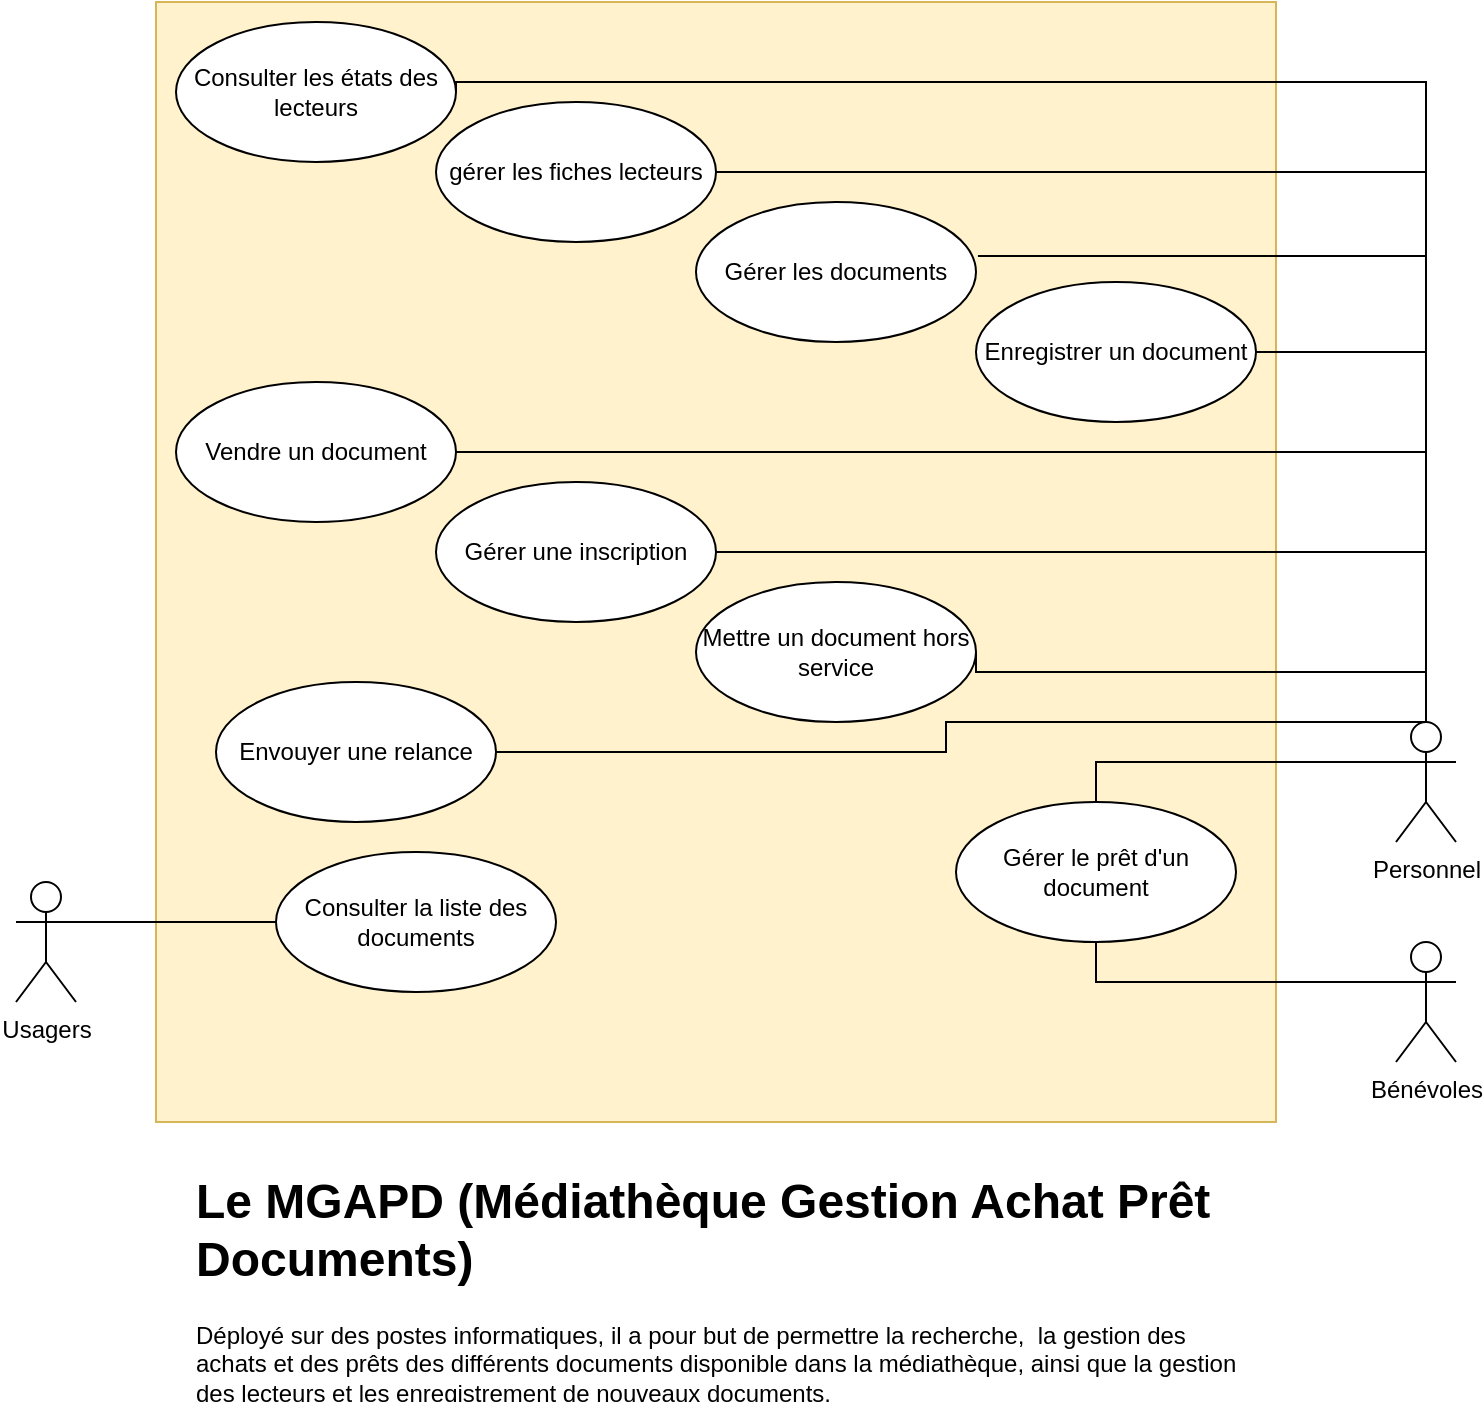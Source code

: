 <mxfile version="12.5.3" type="device"><diagram id="dVY0zK_P2oEXDqUaHksX" name="Page-1"><mxGraphModel dx="1422" dy="822" grid="1" gridSize="10" guides="1" tooltips="1" connect="1" arrows="1" fold="1" page="1" pageScale="1" pageWidth="827" pageHeight="1169" math="0" shadow="0"><root><mxCell id="0"/><mxCell id="1" parent="0"/><mxCell id="pZooHlsc8udI9JPm53OH-1" value="" style="whiteSpace=wrap;html=1;aspect=fixed;fillColor=#fff2cc;strokeColor=#d6b656;" vertex="1" parent="1"><mxGeometry x="370" y="50" width="560" height="560" as="geometry"/></mxCell><mxCell id="pZooHlsc8udI9JPm53OH-2" value="&lt;h1&gt;Le MGAPD (Médiathèque Gestion Achat Prêt Documents)&lt;/h1&gt;&lt;p&gt;Déployé sur des postes informatiques, il a pour but de permettre la recherche,&amp;nbsp; la gestion des achats et des prêts des différents documents disponible dans la médiathèque, ainsi que la gestion des lecteurs et les enregistrement de nouveaux documents.&lt;/p&gt;" style="text;html=1;strokeColor=none;fillColor=none;spacing=5;spacingTop=-20;whiteSpace=wrap;overflow=hidden;rounded=0;" vertex="1" parent="1"><mxGeometry x="385" y="630" width="530" height="120" as="geometry"/></mxCell><mxCell id="pZooHlsc8udI9JPm53OH-45" style="edgeStyle=orthogonalEdgeStyle;rounded=0;orthogonalLoop=1;jettySize=auto;html=1;exitX=1;exitY=0.333;exitDx=0;exitDy=0;exitPerimeter=0;endArrow=none;endFill=0;" edge="1" parent="1" source="pZooHlsc8udI9JPm53OH-3" target="pZooHlsc8udI9JPm53OH-20"><mxGeometry relative="1" as="geometry"><Array as="points"><mxPoint x="410" y="510"/><mxPoint x="410" y="510"/></Array></mxGeometry></mxCell><mxCell id="pZooHlsc8udI9JPm53OH-3" value="Usagers" style="shape=umlActor;verticalLabelPosition=bottom;labelBackgroundColor=#ffffff;verticalAlign=top;html=1;outlineConnect=0;" vertex="1" parent="1"><mxGeometry x="300" y="490" width="30" height="60" as="geometry"/></mxCell><mxCell id="pZooHlsc8udI9JPm53OH-48" style="edgeStyle=orthogonalEdgeStyle;rounded=0;orthogonalLoop=1;jettySize=auto;html=1;endArrow=none;endFill=0;exitX=0;exitY=0.333;exitDx=0;exitDy=0;exitPerimeter=0;" edge="1" parent="1" source="pZooHlsc8udI9JPm53OH-8" target="pZooHlsc8udI9JPm53OH-47"><mxGeometry relative="1" as="geometry"><Array as="points"><mxPoint x="840" y="430"/></Array></mxGeometry></mxCell><mxCell id="pZooHlsc8udI9JPm53OH-51" style="edgeStyle=orthogonalEdgeStyle;rounded=0;orthogonalLoop=1;jettySize=auto;html=1;exitX=0.5;exitY=0;exitDx=0;exitDy=0;exitPerimeter=0;endArrow=none;endFill=0;" edge="1" parent="1" source="pZooHlsc8udI9JPm53OH-8" target="pZooHlsc8udI9JPm53OH-22"><mxGeometry relative="1" as="geometry"><Array as="points"><mxPoint x="1005" y="325"/></Array></mxGeometry></mxCell><mxCell id="pZooHlsc8udI9JPm53OH-52" style="edgeStyle=orthogonalEdgeStyle;rounded=0;orthogonalLoop=1;jettySize=auto;html=1;exitX=0.5;exitY=0;exitDx=0;exitDy=0;exitPerimeter=0;entryX=1;entryY=0.5;entryDx=0;entryDy=0;endArrow=none;endFill=0;" edge="1" parent="1" source="pZooHlsc8udI9JPm53OH-8" target="pZooHlsc8udI9JPm53OH-21"><mxGeometry relative="1" as="geometry"><Array as="points"><mxPoint x="1005" y="275"/></Array></mxGeometry></mxCell><mxCell id="pZooHlsc8udI9JPm53OH-55" style="edgeStyle=orthogonalEdgeStyle;rounded=0;orthogonalLoop=1;jettySize=auto;html=1;exitX=0.5;exitY=0;exitDx=0;exitDy=0;exitPerimeter=0;entryX=1;entryY=0.5;entryDx=0;entryDy=0;endArrow=none;endFill=0;" edge="1" parent="1" source="pZooHlsc8udI9JPm53OH-8" target="pZooHlsc8udI9JPm53OH-53"><mxGeometry relative="1" as="geometry"><Array as="points"><mxPoint x="1005" y="225"/></Array></mxGeometry></mxCell><mxCell id="pZooHlsc8udI9JPm53OH-57" style="edgeStyle=orthogonalEdgeStyle;rounded=0;orthogonalLoop=1;jettySize=auto;html=1;exitX=0.5;exitY=0;exitDx=0;exitDy=0;exitPerimeter=0;entryX=1.007;entryY=0.386;entryDx=0;entryDy=0;entryPerimeter=0;endArrow=none;endFill=0;" edge="1" parent="1" source="pZooHlsc8udI9JPm53OH-8" target="pZooHlsc8udI9JPm53OH-56"><mxGeometry relative="1" as="geometry"><Array as="points"><mxPoint x="1005" y="177"/></Array></mxGeometry></mxCell><mxCell id="pZooHlsc8udI9JPm53OH-8" value="Personnel" style="shape=umlActor;verticalLabelPosition=bottom;labelBackgroundColor=#ffffff;verticalAlign=top;html=1;outlineConnect=0;" vertex="1" parent="1"><mxGeometry x="990" y="410" width="30" height="60" as="geometry"/></mxCell><mxCell id="pZooHlsc8udI9JPm53OH-49" style="edgeStyle=orthogonalEdgeStyle;orthogonalLoop=1;jettySize=auto;html=1;exitX=0;exitY=0.333;exitDx=0;exitDy=0;exitPerimeter=0;strokeColor=#000000;rounded=0;endArrow=none;endFill=0;" edge="1" parent="1" source="pZooHlsc8udI9JPm53OH-9" target="pZooHlsc8udI9JPm53OH-47"><mxGeometry relative="1" as="geometry"><Array as="points"><mxPoint x="840" y="540"/></Array></mxGeometry></mxCell><mxCell id="pZooHlsc8udI9JPm53OH-9" value="Bénévoles" style="shape=umlActor;verticalLabelPosition=bottom;labelBackgroundColor=#ffffff;verticalAlign=top;html=1;outlineConnect=0;" vertex="1" parent="1"><mxGeometry x="990" y="520" width="30" height="60" as="geometry"/></mxCell><mxCell id="pZooHlsc8udI9JPm53OH-20" value="Consulter la liste des documents" style="ellipse;whiteSpace=wrap;html=1;" vertex="1" parent="1"><mxGeometry x="430" y="475" width="140" height="70" as="geometry"/></mxCell><mxCell id="pZooHlsc8udI9JPm53OH-21" value="Vendre un document" style="ellipse;whiteSpace=wrap;html=1;" vertex="1" parent="1"><mxGeometry x="380" y="240" width="140" height="70" as="geometry"/></mxCell><mxCell id="pZooHlsc8udI9JPm53OH-22" value="Gérer une inscription" style="ellipse;whiteSpace=wrap;html=1;" vertex="1" parent="1"><mxGeometry x="510" y="290" width="140" height="70" as="geometry"/></mxCell><mxCell id="pZooHlsc8udI9JPm53OH-47" value="Gérer le prêt d'un document" style="ellipse;whiteSpace=wrap;html=1;" vertex="1" parent="1"><mxGeometry x="770" y="450" width="140" height="70" as="geometry"/></mxCell><mxCell id="pZooHlsc8udI9JPm53OH-53" value="Enregistrer un document" style="ellipse;whiteSpace=wrap;html=1;" vertex="1" parent="1"><mxGeometry x="780" y="190" width="140" height="70" as="geometry"/></mxCell><mxCell id="pZooHlsc8udI9JPm53OH-56" value="Gérer les documents" style="ellipse;whiteSpace=wrap;html=1;" vertex="1" parent="1"><mxGeometry x="640" y="150" width="140" height="70" as="geometry"/></mxCell><mxCell id="pZooHlsc8udI9JPm53OH-60" style="edgeStyle=orthogonalEdgeStyle;rounded=0;orthogonalLoop=1;jettySize=auto;html=1;exitX=1;exitY=0.5;exitDx=0;exitDy=0;entryX=0.5;entryY=0;entryDx=0;entryDy=0;entryPerimeter=0;endArrow=none;endFill=0;strokeColor=#000000;" edge="1" parent="1" source="pZooHlsc8udI9JPm53OH-58" target="pZooHlsc8udI9JPm53OH-8"><mxGeometry relative="1" as="geometry"/></mxCell><mxCell id="pZooHlsc8udI9JPm53OH-58" value="gérer les fiches lecteurs" style="ellipse;whiteSpace=wrap;html=1;" vertex="1" parent="1"><mxGeometry x="510" y="100" width="140" height="70" as="geometry"/></mxCell><mxCell id="pZooHlsc8udI9JPm53OH-63" style="edgeStyle=orthogonalEdgeStyle;rounded=0;orthogonalLoop=1;jettySize=auto;html=1;exitX=1;exitY=0.5;exitDx=0;exitDy=0;entryX=0.5;entryY=0;entryDx=0;entryDy=0;entryPerimeter=0;endArrow=none;endFill=0;strokeColor=#000000;" edge="1" parent="1" source="pZooHlsc8udI9JPm53OH-61" target="pZooHlsc8udI9JPm53OH-8"><mxGeometry relative="1" as="geometry"><Array as="points"><mxPoint x="520" y="90"/><mxPoint x="1005" y="90"/></Array></mxGeometry></mxCell><mxCell id="pZooHlsc8udI9JPm53OH-61" value="Consulter les états des lecteurs" style="ellipse;whiteSpace=wrap;html=1;" vertex="1" parent="1"><mxGeometry x="380" y="60" width="140" height="70" as="geometry"/></mxCell><mxCell id="pZooHlsc8udI9JPm53OH-68" style="edgeStyle=orthogonalEdgeStyle;rounded=0;orthogonalLoop=1;jettySize=auto;html=1;exitX=1;exitY=0.5;exitDx=0;exitDy=0;entryX=0.5;entryY=0;entryDx=0;entryDy=0;entryPerimeter=0;endArrow=none;endFill=0;strokeColor=#000000;" edge="1" parent="1" source="pZooHlsc8udI9JPm53OH-67" target="pZooHlsc8udI9JPm53OH-8"><mxGeometry relative="1" as="geometry"><Array as="points"><mxPoint x="1005" y="385"/></Array></mxGeometry></mxCell><mxCell id="pZooHlsc8udI9JPm53OH-67" value="Mettre un document hors service" style="ellipse;whiteSpace=wrap;html=1;" vertex="1" parent="1"><mxGeometry x="640" y="340" width="140" height="70" as="geometry"/></mxCell><mxCell id="pZooHlsc8udI9JPm53OH-71" style="edgeStyle=orthogonalEdgeStyle;rounded=0;orthogonalLoop=1;jettySize=auto;html=1;exitX=1;exitY=0.5;exitDx=0;exitDy=0;entryX=0.5;entryY=0;entryDx=0;entryDy=0;entryPerimeter=0;endArrow=none;endFill=0;strokeColor=#000000;" edge="1" parent="1" source="pZooHlsc8udI9JPm53OH-70" target="pZooHlsc8udI9JPm53OH-8"><mxGeometry relative="1" as="geometry"><Array as="points"><mxPoint x="765" y="425"/><mxPoint x="765" y="410"/></Array></mxGeometry></mxCell><mxCell id="pZooHlsc8udI9JPm53OH-70" value="Envouyer une relance" style="ellipse;whiteSpace=wrap;html=1;" vertex="1" parent="1"><mxGeometry x="400" y="390" width="140" height="70" as="geometry"/></mxCell></root></mxGraphModel></diagram></mxfile>
